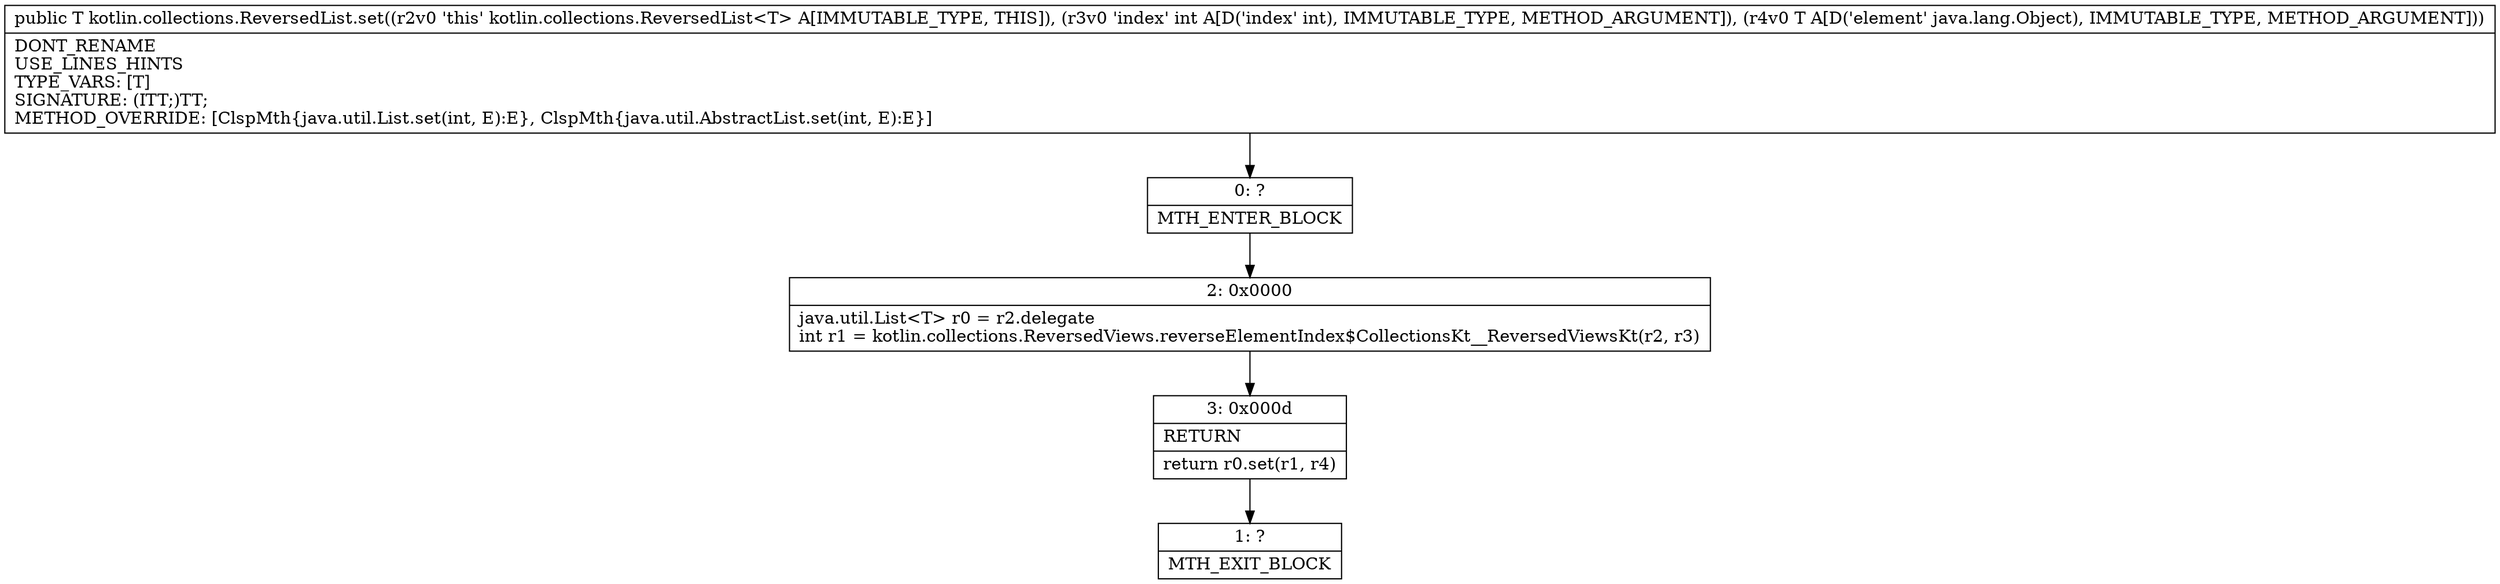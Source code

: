 digraph "CFG forkotlin.collections.ReversedList.set(ILjava\/lang\/Object;)Ljava\/lang\/Object;" {
Node_0 [shape=record,label="{0\:\ ?|MTH_ENTER_BLOCK\l}"];
Node_2 [shape=record,label="{2\:\ 0x0000|java.util.List\<T\> r0 = r2.delegate\lint r1 = kotlin.collections.ReversedViews.reverseElementIndex$CollectionsKt__ReversedViewsKt(r2, r3)\l}"];
Node_3 [shape=record,label="{3\:\ 0x000d|RETURN\l|return r0.set(r1, r4)\l}"];
Node_1 [shape=record,label="{1\:\ ?|MTH_EXIT_BLOCK\l}"];
MethodNode[shape=record,label="{public T kotlin.collections.ReversedList.set((r2v0 'this' kotlin.collections.ReversedList\<T\> A[IMMUTABLE_TYPE, THIS]), (r3v0 'index' int A[D('index' int), IMMUTABLE_TYPE, METHOD_ARGUMENT]), (r4v0 T A[D('element' java.lang.Object), IMMUTABLE_TYPE, METHOD_ARGUMENT]))  | DONT_RENAME\lUSE_LINES_HINTS\lTYPE_VARS: [T]\lSIGNATURE: (ITT;)TT;\lMETHOD_OVERRIDE: [ClspMth\{java.util.List.set(int, E):E\}, ClspMth\{java.util.AbstractList.set(int, E):E\}]\l}"];
MethodNode -> Node_0;Node_0 -> Node_2;
Node_2 -> Node_3;
Node_3 -> Node_1;
}

